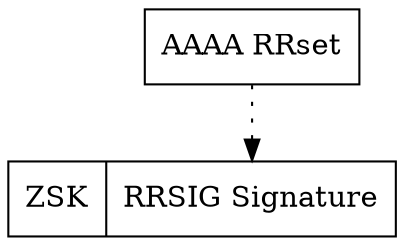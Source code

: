 digraph structs {
node [shape=record];
	struct1 [shape=record, label="AAAA RRset"];
	struct2 [shape=record, label="ZSK | {<f1> RRSIG Signature }"];

	struct1 -> struct2:f1 [style=dotted];
}
